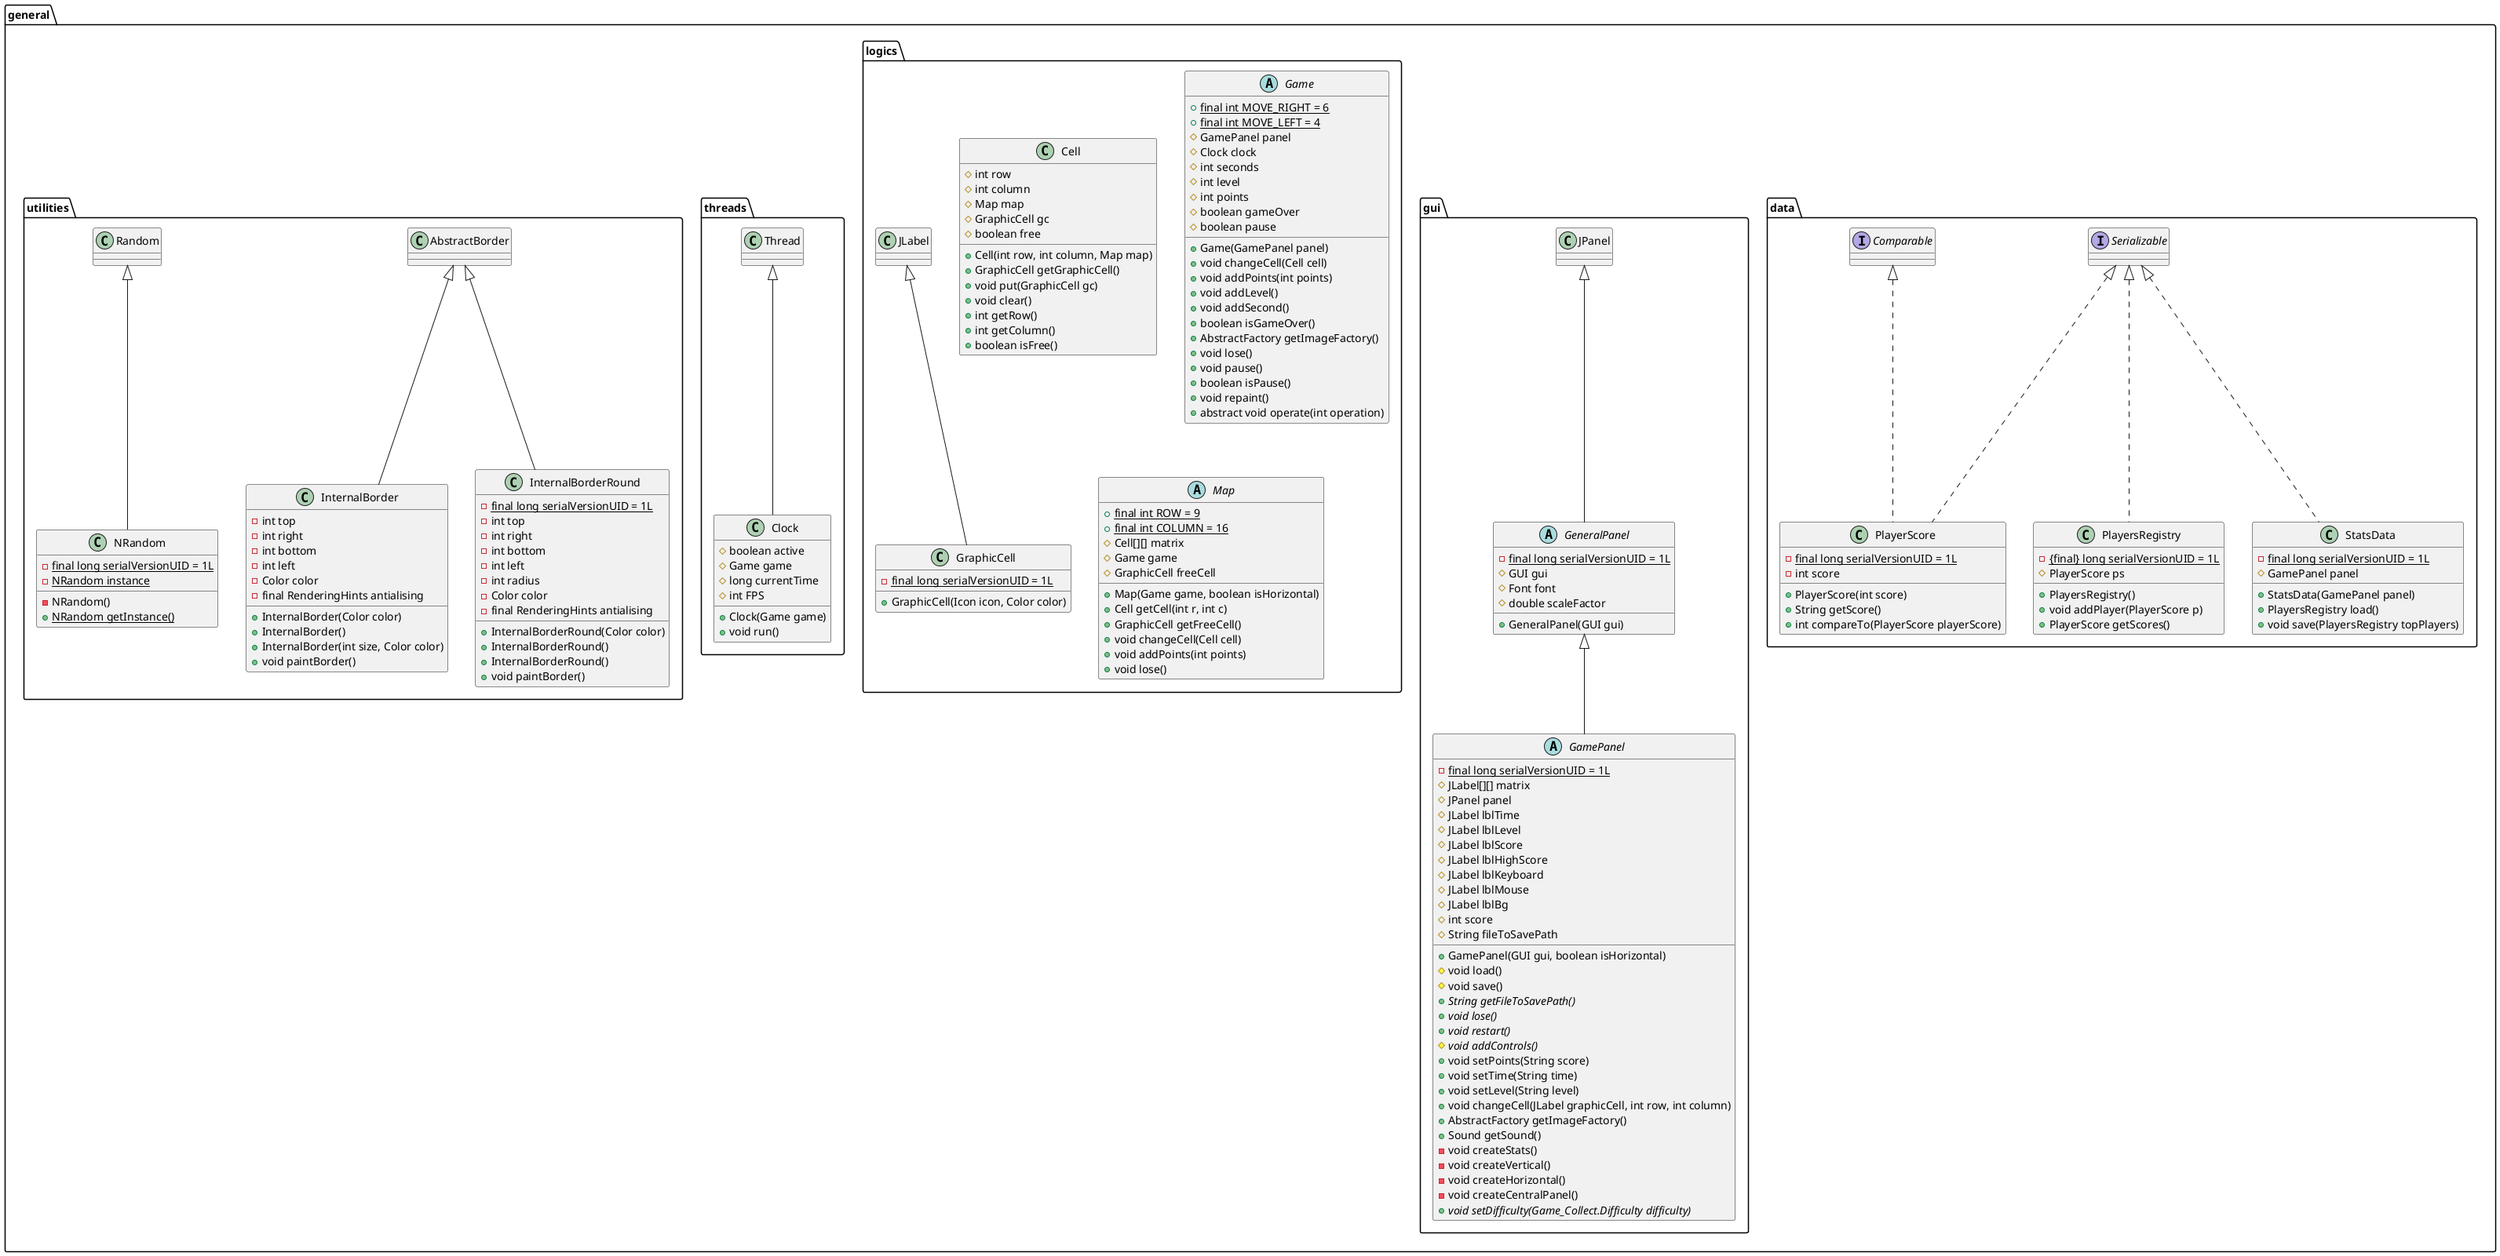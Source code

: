 @startuml
package general{
    package data{
        class PlayerScore implements Serializable, Comparable {
            - {static} final long serialVersionUID = 1L
            - int score

            + PlayerScore(int score)
            + String getScore()
            + int compareTo(PlayerScore playerScore)
        }

        class PlayersRegistry implements Serializable {
            - {static} {final} long serialVersionUID = 1L
            # PlayerScore ps

            + PlayersRegistry()
            + void addPlayer(PlayerScore p)
            + PlayerScore getScores()
        }

        class StatsData implements Serializable {
            - {static} final long serialVersionUID = 1L
            # GamePanel panel

            + StatsData(GamePanel panel)
            + PlayersRegistry load()
            + void save(PlayersRegistry topPlayers)
        }
    }

    package gui{
        abstract class GamePanel extends GeneralPanel{
            - {static} final long serialVersionUID = 1L
            # JLabel[][] matrix
            # JPanel panel
            # JLabel lblTime
            # JLabel lblLevel
            # JLabel lblScore
            # JLabel lblHighScore
            # JLabel lblKeyboard
            # JLabel lblMouse
            # JLabel lblBg
            # int score
            # String fileToSavePath

            + GamePanel(GUI gui, boolean isHorizontal)
            # void load()
            # void save()
            + {abstract} String getFileToSavePath()
            + {abstract} void lose()
            + {abstract} void restart()
            # {abstract} void addControls()
            + void setPoints(String score)
            + void setTime(String time)
            + void setLevel(String level)
            + void changeCell(JLabel graphicCell, int row, int column)
            + AbstractFactory getImageFactory()
            + Sound getSound()
            - void createStats()
            - void createVertical()
            - void createHorizontal()
            - void createCentralPanel()
            + {abstract} void setDifficulty(Game_Collect.Difficulty difficulty)
        }

        abstract class GeneralPanel extends JPanel{
            - {static} final long serialVersionUID = 1L
            # GUI gui
            # Font font
            # double scaleFactor

            + GeneralPanel(GUI gui)
        }
    }

    package logics{
        class Cell {
            # int row
            # int column
            # Map map
            # GraphicCell gc
            # boolean free

            + Cell(int row, int column, Map map)
            + GraphicCell getGraphicCell()
            + void put(GraphicCell gc)
            + void clear()
            + int getRow()
            + int getColumn()
            + boolean isFree()
        }

        abstract class Game {
            + {static} final int MOVE_RIGHT = 6
            + {static} final int MOVE_LEFT = 4
            # GamePanel panel
            # Clock clock
            # int seconds
            # int level
            # int points
            # boolean gameOver
            # boolean pause

            + Game(GamePanel panel)
            + void changeCell(Cell cell)
            + void addPoints(int points)
            + void addLevel()
            + void addSecond()
            + boolean isGameOver()
            + AbstractFactory getImageFactory()
            + void lose()
            + void pause()
            + boolean isPause()
            + void repaint()
            + abstract void operate(int operation)
        }

        class GraphicCell extends JLabel{
            - {static} final long serialVersionUID = 1L

            + GraphicCell(Icon icon, Color color)
        }

        abstract class Map {
            + {static} final int ROW = 9
            + {static} final int COLUMN = 16
            # Cell[][] matrix
            # Game game
            # GraphicCell freeCell

            + Map(Game game, boolean isHorizontal)
            + Cell getCell(int r, int c)
            + GraphicCell getFreeCell()
            + void changeCell(Cell cell)
            + void addPoints(int points)
            + void lose()
        }
    }

    package threads{
        class Clock extends Thread{
            # boolean active
            # Game game
            # long currentTime
            # int FPS

            + Clock(Game game)
            + void run()
        }
    }

    package utilities{
        class InternalBorder extends AbstractBorder{
            - int top
            - int right
            - int bottom
            - int left
            - Color color
            - final RenderingHints antialising

            + InternalBorder(Color color)
            + InternalBorder()
            + InternalBorder(int size, Color color)
            + void paintBorder()
        }

        class InternalBorderRound extends AbstractBorder{
            - {static} final long serialVersionUID = 1L
            - int top
            - int right
            - int bottom
            - int left
            - int radius
            - Color color
            - final RenderingHints antialising

            + InternalBorderRound(Color color)
            + InternalBorderRound()
            + InternalBorderRound()
            + void paintBorder()
        }

        class NRandom extends Random{
            - {static} final long serialVersionUID = 1L
            - {static} NRandom instance

            - NRandom()
            + {static} NRandom getInstance()
        }
    }
}

@enduml